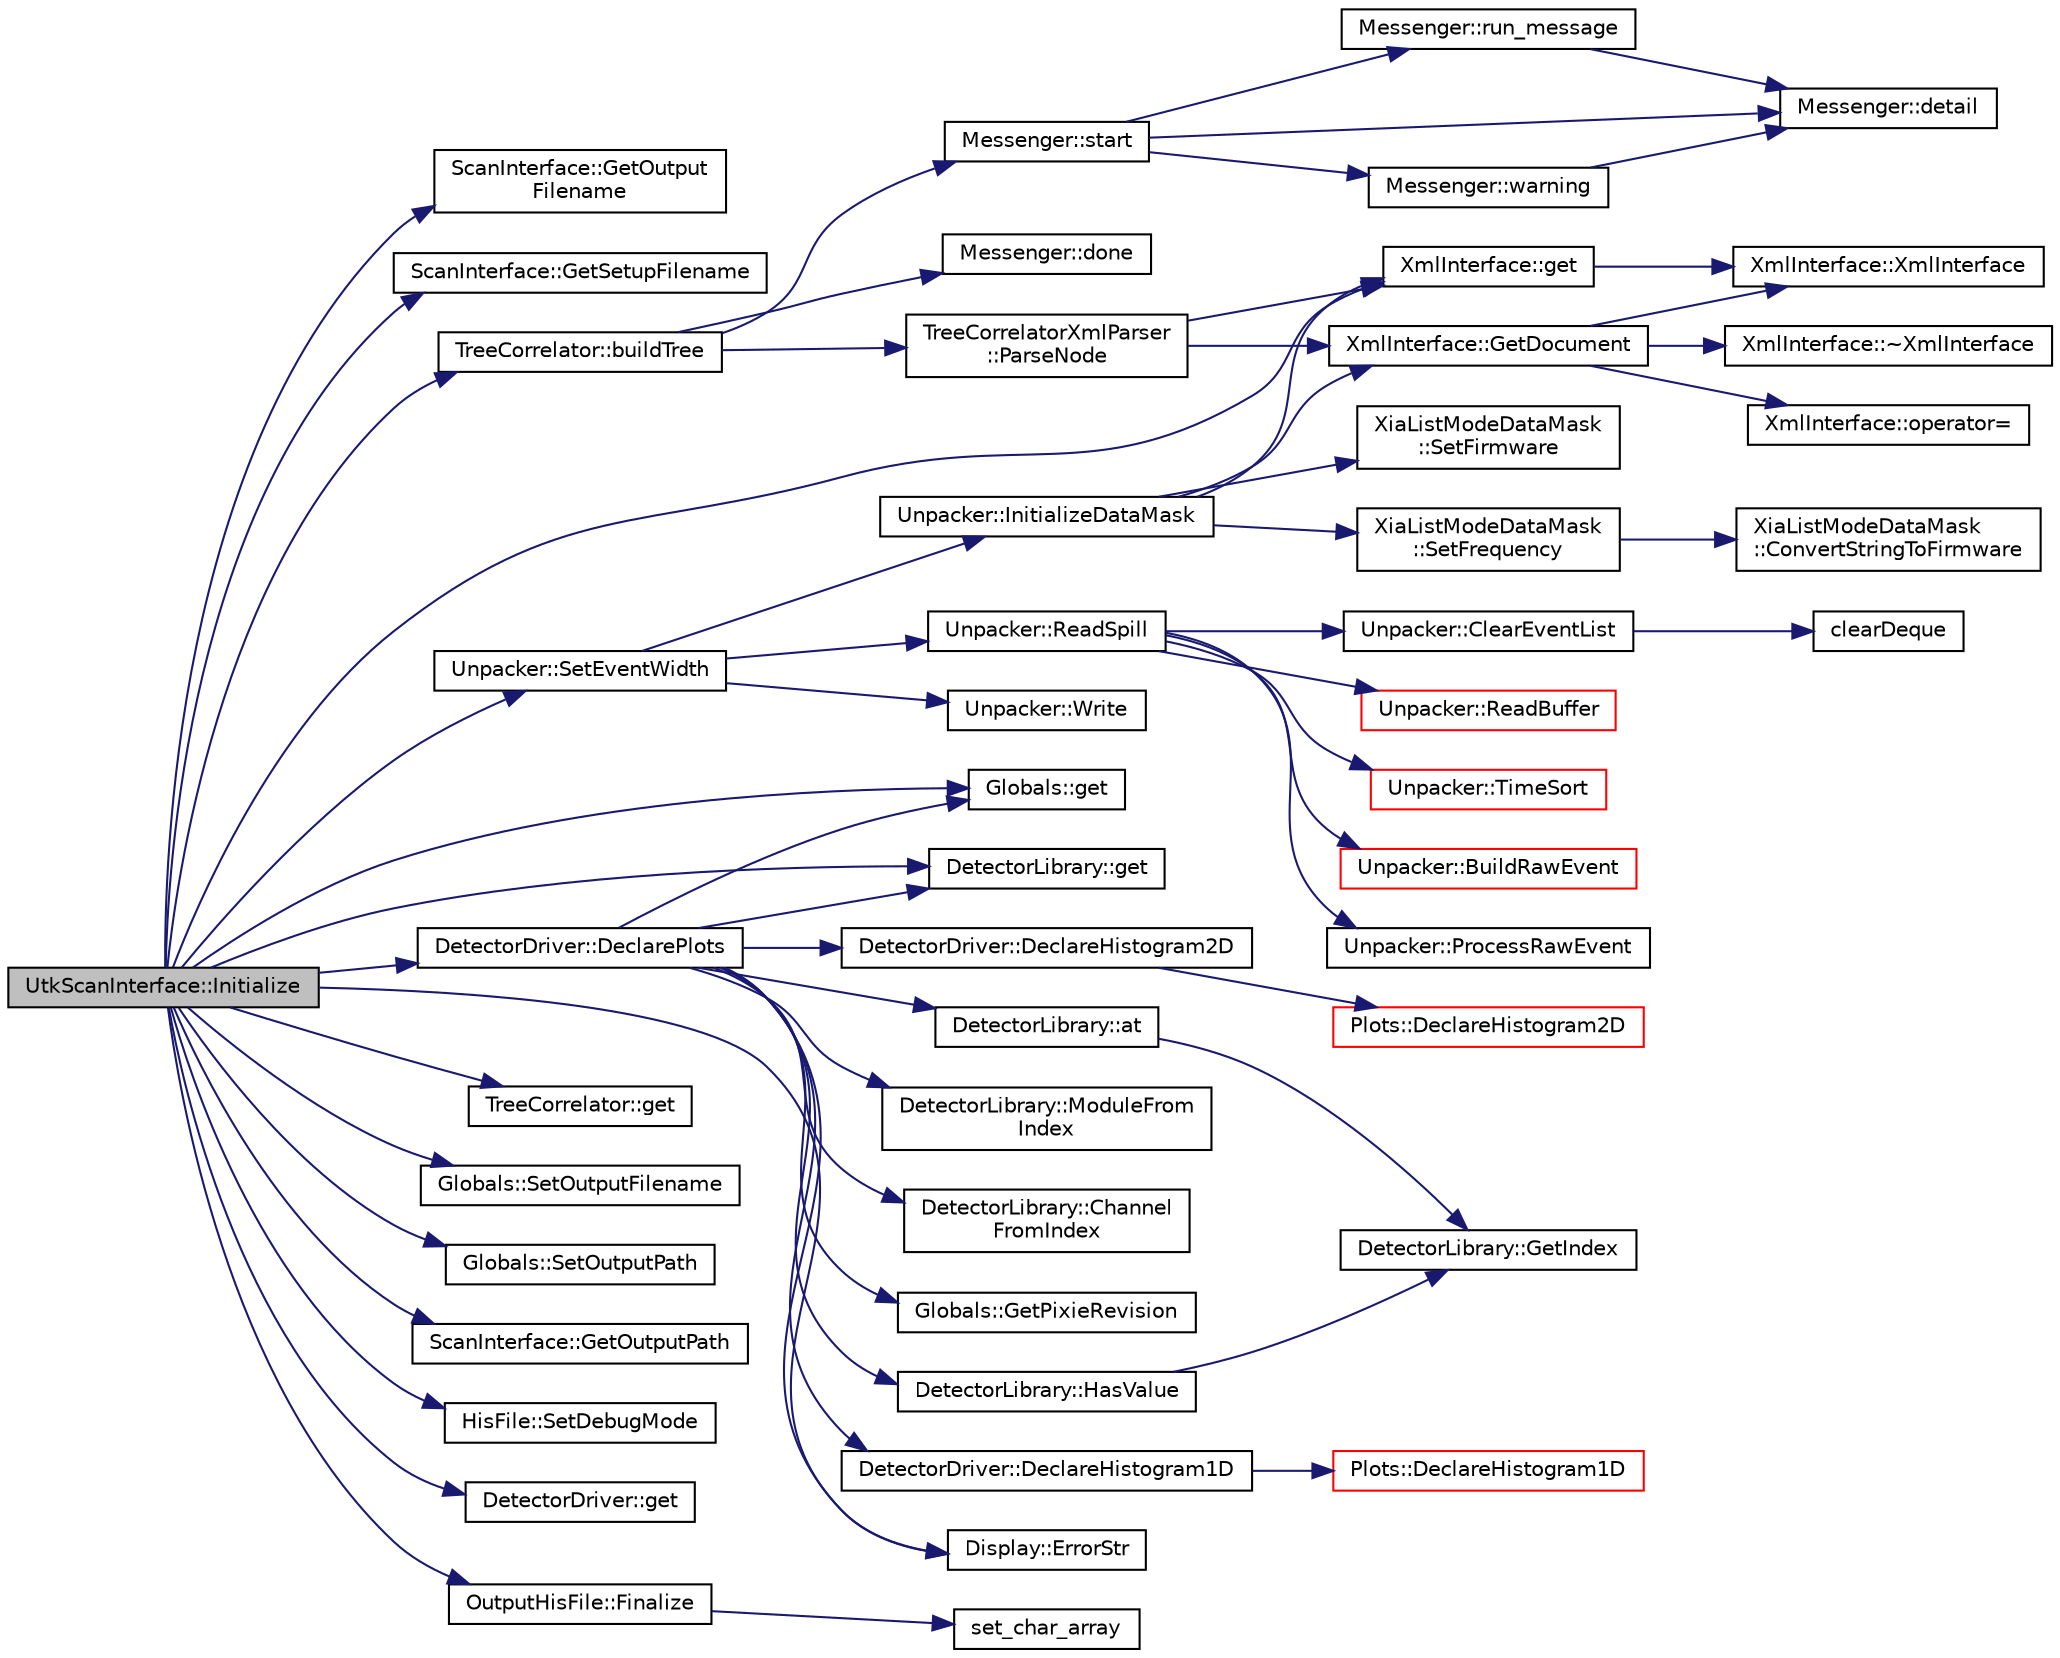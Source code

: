digraph "UtkScanInterface::Initialize"
{
  edge [fontname="Helvetica",fontsize="10",labelfontname="Helvetica",labelfontsize="10"];
  node [fontname="Helvetica",fontsize="10",shape=record];
  rankdir="LR";
  Node1 [label="UtkScanInterface::Initialize",height=0.2,width=0.4,color="black", fillcolor="grey75", style="filled", fontcolor="black"];
  Node1 -> Node2 [color="midnightblue",fontsize="10",style="solid",fontname="Helvetica"];
  Node2 [label="ScanInterface::GetOutput\lFilename",height=0.2,width=0.4,color="black", fillcolor="white", style="filled",URL="$d7/dfc/class_scan_interface.html#a10cd85a9bbb38d897c2f524b1fc2c79d"];
  Node1 -> Node3 [color="midnightblue",fontsize="10",style="solid",fontname="Helvetica"];
  Node3 [label="ScanInterface::GetSetupFilename",height=0.2,width=0.4,color="black", fillcolor="white", style="filled",URL="$d7/dfc/class_scan_interface.html#a90db27510d318effad74bef8b9381507"];
  Node1 -> Node4 [color="midnightblue",fontsize="10",style="solid",fontname="Helvetica"];
  Node4 [label="XmlInterface::get",height=0.2,width=0.4,color="black", fillcolor="white", style="filled",URL="$d1/df9/class_xml_interface.html#a5a437bc25ac0f9ecc65cdebf6c664ad0"];
  Node4 -> Node5 [color="midnightblue",fontsize="10",style="solid",fontname="Helvetica"];
  Node5 [label="XmlInterface::XmlInterface",height=0.2,width=0.4,color="black", fillcolor="white", style="filled",URL="$d1/df9/class_xml_interface.html#a9924d1a9f16987091b58c70ed13a5718"];
  Node1 -> Node6 [color="midnightblue",fontsize="10",style="solid",fontname="Helvetica"];
  Node6 [label="Globals::get",height=0.2,width=0.4,color="black", fillcolor="white", style="filled",URL="$d3/daf/class_globals.html#ae66fa0173342202c96b13d71a6522512",tooltip="Instance is created upon first call. "];
  Node1 -> Node7 [color="midnightblue",fontsize="10",style="solid",fontname="Helvetica"];
  Node7 [label="DetectorLibrary::get",height=0.2,width=0.4,color="black", fillcolor="white", style="filled",URL="$dc/dbe/class_detector_library.html#a6ab3ff825daa8b607865086741bc9b2c"];
  Node1 -> Node8 [color="midnightblue",fontsize="10",style="solid",fontname="Helvetica"];
  Node8 [label="TreeCorrelator::get",height=0.2,width=0.4,color="black", fillcolor="white", style="filled",URL="$d3/d2c/class_tree_correlator.html#a4f70fdbb0d6dead4212d8e926ce1755f"];
  Node1 -> Node9 [color="midnightblue",fontsize="10",style="solid",fontname="Helvetica"];
  Node9 [label="TreeCorrelator::buildTree",height=0.2,width=0.4,color="black", fillcolor="white", style="filled",URL="$d3/d2c/class_tree_correlator.html#ab6016005579b56ba1e8df981ed8c3559"];
  Node9 -> Node10 [color="midnightblue",fontsize="10",style="solid",fontname="Helvetica"];
  Node10 [label="Messenger::start",height=0.2,width=0.4,color="black", fillcolor="white", style="filled",URL="$d6/dc9/class_messenger.html#a1b47ad62ebac8fdafd2d7a2d8ee7b642"];
  Node10 -> Node11 [color="midnightblue",fontsize="10",style="solid",fontname="Helvetica"];
  Node11 [label="Messenger::detail",height=0.2,width=0.4,color="black", fillcolor="white", style="filled",URL="$d6/dc9/class_messenger.html#a24d0db0aece5830b3de62310f5753be8"];
  Node10 -> Node12 [color="midnightblue",fontsize="10",style="solid",fontname="Helvetica"];
  Node12 [label="Messenger::warning",height=0.2,width=0.4,color="black", fillcolor="white", style="filled",URL="$d6/dc9/class_messenger.html#a130e83285254c9149629842ca2aa6f20"];
  Node12 -> Node11 [color="midnightblue",fontsize="10",style="solid",fontname="Helvetica"];
  Node10 -> Node13 [color="midnightblue",fontsize="10",style="solid",fontname="Helvetica"];
  Node13 [label="Messenger::run_message",height=0.2,width=0.4,color="black", fillcolor="white", style="filled",URL="$d6/dc9/class_messenger.html#a770167e668ce59153a05f61a30b548b0"];
  Node13 -> Node11 [color="midnightblue",fontsize="10",style="solid",fontname="Helvetica"];
  Node9 -> Node14 [color="midnightblue",fontsize="10",style="solid",fontname="Helvetica"];
  Node14 [label="TreeCorrelatorXmlParser\l::ParseNode",height=0.2,width=0.4,color="black", fillcolor="white", style="filled",URL="$da/dde/class_tree_correlator_xml_parser.html#a74f49bab1bb08549b54300beb5ba2933"];
  Node14 -> Node4 [color="midnightblue",fontsize="10",style="solid",fontname="Helvetica"];
  Node14 -> Node15 [color="midnightblue",fontsize="10",style="solid",fontname="Helvetica"];
  Node15 [label="XmlInterface::GetDocument",height=0.2,width=0.4,color="black", fillcolor="white", style="filled",URL="$d1/df9/class_xml_interface.html#a3c935eddf6f5905cf461c1cef806e38a"];
  Node15 -> Node16 [color="midnightblue",fontsize="10",style="solid",fontname="Helvetica"];
  Node16 [label="XmlInterface::~XmlInterface",height=0.2,width=0.4,color="black", fillcolor="white", style="filled",URL="$d1/df9/class_xml_interface.html#a9326df5bd548bd9a40b62dee6a2e3025",tooltip="Default destructor that deletes the instance when its called. "];
  Node15 -> Node5 [color="midnightblue",fontsize="10",style="solid",fontname="Helvetica"];
  Node15 -> Node17 [color="midnightblue",fontsize="10",style="solid",fontname="Helvetica"];
  Node17 [label="XmlInterface::operator=",height=0.2,width=0.4,color="black", fillcolor="white", style="filled",URL="$d1/df9/class_xml_interface.html#ac853fae42b1b3446a00a0d37e50d670d",tooltip="copy constructor "];
  Node9 -> Node18 [color="midnightblue",fontsize="10",style="solid",fontname="Helvetica"];
  Node18 [label="Messenger::done",height=0.2,width=0.4,color="black", fillcolor="white", style="filled",URL="$d6/dc9/class_messenger.html#a40a7e53a9b6dc5ef161c2ffd5d6bbbfb"];
  Node1 -> Node19 [color="midnightblue",fontsize="10",style="solid",fontname="Helvetica"];
  Node19 [label="Unpacker::SetEventWidth",height=0.2,width=0.4,color="black", fillcolor="white", style="filled",URL="$d2/de8/class_unpacker.html#abff5c3f29a4a9cfd8f093f1d664940be",tooltip="Set the width of events in pixie16 clock ticks. "];
  Node19 -> Node20 [color="midnightblue",fontsize="10",style="solid",fontname="Helvetica"];
  Node20 [label="Unpacker::InitializeDataMask",height=0.2,width=0.4,color="black", fillcolor="white", style="filled",URL="$d2/de8/class_unpacker.html#afe0692e9c1c1a0eaf526e9c851d99d72"];
  Node20 -> Node4 [color="midnightblue",fontsize="10",style="solid",fontname="Helvetica"];
  Node20 -> Node15 [color="midnightblue",fontsize="10",style="solid",fontname="Helvetica"];
  Node20 -> Node21 [color="midnightblue",fontsize="10",style="solid",fontname="Helvetica"];
  Node21 [label="XiaListModeDataMask\l::SetFrequency",height=0.2,width=0.4,color="black", fillcolor="white", style="filled",URL="$dc/d76/class_xia_list_mode_data_mask.html#a33b7f5435e8d9a2fa9fee6ccc4dc0dd2"];
  Node21 -> Node22 [color="midnightblue",fontsize="10",style="solid",fontname="Helvetica"];
  Node22 [label="XiaListModeDataMask\l::ConvertStringToFirmware",height=0.2,width=0.4,color="black", fillcolor="white", style="filled",URL="$dc/d76/class_xia_list_mode_data_mask.html#a20046dc9185087be705844310f87f588"];
  Node20 -> Node23 [color="midnightblue",fontsize="10",style="solid",fontname="Helvetica"];
  Node23 [label="XiaListModeDataMask\l::SetFirmware",height=0.2,width=0.4,color="black", fillcolor="white", style="filled",URL="$dc/d76/class_xia_list_mode_data_mask.html#a5c1c4f41653727818103b80954a3c046"];
  Node19 -> Node24 [color="midnightblue",fontsize="10",style="solid",fontname="Helvetica"];
  Node24 [label="Unpacker::ReadSpill",height=0.2,width=0.4,color="black", fillcolor="white", style="filled",URL="$d2/de8/class_unpacker.html#a0924b471bf4cb54b70118b314c39b70b"];
  Node24 -> Node25 [color="midnightblue",fontsize="10",style="solid",fontname="Helvetica"];
  Node25 [label="Unpacker::ClearEventList",height=0.2,width=0.4,color="black", fillcolor="white", style="filled",URL="$d2/de8/class_unpacker.html#a18f4ca1aa3e85cfb8756e7ddeac9ac1a"];
  Node25 -> Node26 [color="midnightblue",fontsize="10",style="solid",fontname="Helvetica"];
  Node26 [label="clearDeque",height=0.2,width=0.4,color="black", fillcolor="white", style="filled",URL="$d0/d31/_unpacker_8cpp.html#a49e41fc5561685b7fb114361b47cbd81"];
  Node24 -> Node27 [color="midnightblue",fontsize="10",style="solid",fontname="Helvetica"];
  Node27 [label="Unpacker::ReadBuffer",height=0.2,width=0.4,color="red", fillcolor="white", style="filled",URL="$d2/de8/class_unpacker.html#a9aa457a02e9889f56db2465af609bdf4"];
  Node24 -> Node28 [color="midnightblue",fontsize="10",style="solid",fontname="Helvetica"];
  Node28 [label="Unpacker::TimeSort",height=0.2,width=0.4,color="red", fillcolor="white", style="filled",URL="$d2/de8/class_unpacker.html#a1271192c8b5d7fcee860a8b7974bf300",tooltip="The time of the last xia event in the raw event. "];
  Node24 -> Node29 [color="midnightblue",fontsize="10",style="solid",fontname="Helvetica"];
  Node29 [label="Unpacker::BuildRawEvent",height=0.2,width=0.4,color="red", fillcolor="white", style="filled",URL="$d2/de8/class_unpacker.html#af3b767d00a571f8ee416df9a89625cc0"];
  Node24 -> Node30 [color="midnightblue",fontsize="10",style="solid",fontname="Helvetica"];
  Node30 [label="Unpacker::ProcessRawEvent",height=0.2,width=0.4,color="black", fillcolor="white", style="filled",URL="$d2/de8/class_unpacker.html#a9388f58de41d2566ed9955df6a349d1d",tooltip="Process all events in the event list. "];
  Node19 -> Node31 [color="midnightblue",fontsize="10",style="solid",fontname="Helvetica"];
  Node31 [label="Unpacker::Write",height=0.2,width=0.4,color="black", fillcolor="white", style="filled",URL="$d2/de8/class_unpacker.html#ad4d98b8b5d127aff2ce647ce89256fc4"];
  Node1 -> Node32 [color="midnightblue",fontsize="10",style="solid",fontname="Helvetica"];
  Node32 [label="Globals::SetOutputFilename",height=0.2,width=0.4,color="black", fillcolor="white", style="filled",URL="$d3/daf/class_globals.html#aa0b8cc145d29e306c6f8b7b41563f9fd"];
  Node1 -> Node33 [color="midnightblue",fontsize="10",style="solid",fontname="Helvetica"];
  Node33 [label="Globals::SetOutputPath",height=0.2,width=0.4,color="black", fillcolor="white", style="filled",URL="$d3/daf/class_globals.html#aeae424ff65d2d5e1c04536fb93825af4"];
  Node1 -> Node34 [color="midnightblue",fontsize="10",style="solid",fontname="Helvetica"];
  Node34 [label="ScanInterface::GetOutputPath",height=0.2,width=0.4,color="black", fillcolor="white", style="filled",URL="$d7/dfc/class_scan_interface.html#a7f59fdf7f6a1ae8b303124a0baee2225"];
  Node1 -> Node35 [color="midnightblue",fontsize="10",style="solid",fontname="Helvetica"];
  Node35 [label="HisFile::SetDebugMode",height=0.2,width=0.4,color="black", fillcolor="white", style="filled",URL="$d9/dad/class_his_file.html#ad5868029332fc36ba655638af21ccdb2",tooltip="Toggle debug mode on or off. "];
  Node1 -> Node36 [color="midnightblue",fontsize="10",style="solid",fontname="Helvetica"];
  Node36 [label="DetectorDriver::get",height=0.2,width=0.4,color="black", fillcolor="white", style="filled",URL="$de/d91/class_detector_driver.html#a374a759674faebb18f7a2b4fa06c7a70"];
  Node1 -> Node37 [color="midnightblue",fontsize="10",style="solid",fontname="Helvetica"];
  Node37 [label="DetectorDriver::DeclarePlots",height=0.2,width=0.4,color="black", fillcolor="white", style="filled",URL="$de/d91/class_detector_driver.html#a8810acdc149879688b81ec333531a28e"];
  Node37 -> Node38 [color="midnightblue",fontsize="10",style="solid",fontname="Helvetica"];
  Node38 [label="DetectorDriver::DeclareHistogram1D",height=0.2,width=0.4,color="black", fillcolor="white", style="filled",URL="$de/d91/class_detector_driver.html#a745e3089d76a4fa437e44a7e82b9424e"];
  Node38 -> Node39 [color="midnightblue",fontsize="10",style="solid",fontname="Helvetica"];
  Node39 [label="Plots::DeclareHistogram1D",height=0.2,width=0.4,color="red", fillcolor="white", style="filled",URL="$d7/d8b/class_plots.html#a126b1dfe1d671776ee1caddc7cc249b9",tooltip="Declares a 1D histogram calls the C++ wrapper for DAMM. "];
  Node37 -> Node40 [color="midnightblue",fontsize="10",style="solid",fontname="Helvetica"];
  Node40 [label="DetectorDriver::DeclareHistogram2D",height=0.2,width=0.4,color="black", fillcolor="white", style="filled",URL="$de/d91/class_detector_driver.html#ac59589819db9e526e9abecb6328cc0e4",tooltip="Declares a 2D histogram calls the C++ wrapper for DAMM. "];
  Node40 -> Node41 [color="midnightblue",fontsize="10",style="solid",fontname="Helvetica"];
  Node41 [label="Plots::DeclareHistogram2D",height=0.2,width=0.4,color="red", fillcolor="white", style="filled",URL="$d7/d8b/class_plots.html#a59a2ffc3288d877c695346d82499e769",tooltip="Declares a 2D histogram calls the C++ wrapper for DAMM. "];
  Node37 -> Node6 [color="midnightblue",fontsize="10",style="solid",fontname="Helvetica"];
  Node37 -> Node7 [color="midnightblue",fontsize="10",style="solid",fontname="Helvetica"];
  Node37 -> Node42 [color="midnightblue",fontsize="10",style="solid",fontname="Helvetica"];
  Node42 [label="DetectorLibrary::HasValue",height=0.2,width=0.4,color="black", fillcolor="white", style="filled",URL="$dc/dbe/class_detector_library.html#ad31d4f3ce8f28645df931cf94f7aad9d"];
  Node42 -> Node43 [color="midnightblue",fontsize="10",style="solid",fontname="Helvetica"];
  Node43 [label="DetectorLibrary::GetIndex",height=0.2,width=0.4,color="black", fillcolor="white", style="filled",URL="$dc/dbe/class_detector_library.html#a90877646fc3c5c845baa0ff3643335d4"];
  Node37 -> Node44 [color="midnightblue",fontsize="10",style="solid",fontname="Helvetica"];
  Node44 [label="DetectorLibrary::at",height=0.2,width=0.4,color="black", fillcolor="white", style="filled",URL="$dc/dbe/class_detector_library.html#a7dc03a85fdd914647e3b4405524d8f02"];
  Node44 -> Node43 [color="midnightblue",fontsize="10",style="solid",fontname="Helvetica"];
  Node37 -> Node45 [color="midnightblue",fontsize="10",style="solid",fontname="Helvetica"];
  Node45 [label="DetectorLibrary::ModuleFrom\lIndex",height=0.2,width=0.4,color="black", fillcolor="white", style="filled",URL="$dc/dbe/class_detector_library.html#a9297fb25cacc210dd6d2c1fd50675543"];
  Node37 -> Node46 [color="midnightblue",fontsize="10",style="solid",fontname="Helvetica"];
  Node46 [label="DetectorLibrary::Channel\lFromIndex",height=0.2,width=0.4,color="black", fillcolor="white", style="filled",URL="$dc/dbe/class_detector_library.html#aac228e18e7452d8233ad77195e05278b"];
  Node37 -> Node47 [color="midnightblue",fontsize="10",style="solid",fontname="Helvetica"];
  Node47 [label="Globals::GetPixieRevision",height=0.2,width=0.4,color="black", fillcolor="white", style="filled",URL="$d3/daf/class_globals.html#abbd54bd790423391fa9d30cf39c3737d"];
  Node37 -> Node48 [color="midnightblue",fontsize="10",style="solid",fontname="Helvetica"];
  Node48 [label="Display::ErrorStr",height=0.2,width=0.4,color="black", fillcolor="white", style="filled",URL="$da/d6a/namespace_display.html#a762315ce58efcb1203edfcb74158f59b"];
  Node1 -> Node49 [color="midnightblue",fontsize="10",style="solid",fontname="Helvetica"];
  Node49 [label="OutputHisFile::Finalize",height=0.2,width=0.4,color="black", fillcolor="white", style="filled",URL="$d9/d7d/class_output_his_file.html#a695930f71182ee99801f2fd76a05fa42"];
  Node49 -> Node50 [color="midnightblue",fontsize="10",style="solid",fontname="Helvetica"];
  Node50 [label="set_char_array",height=0.2,width=0.4,color="black", fillcolor="white", style="filled",URL="$d7/de4/_his_file_8cpp.html#ad66c1bd6ddbd0b732147319d0d958f43",tooltip="Copy a string into a character array. "];
  Node1 -> Node48 [color="midnightblue",fontsize="10",style="solid",fontname="Helvetica"];
}
